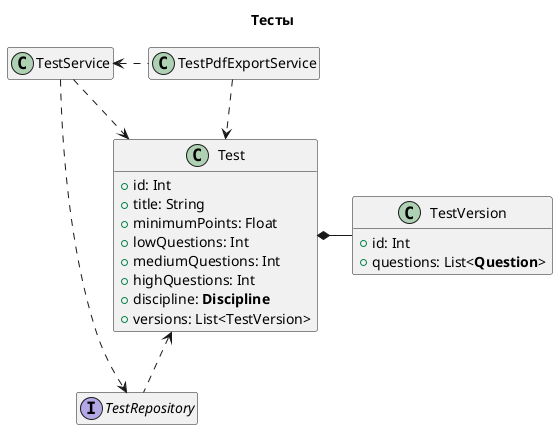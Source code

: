 @startuml

hide empty members
allowmixing

title "Тесты"

class TestService

interface TestRepository

class Test {
    + id: Int
    + title: String
    + minimumPoints: Float
    + lowQuestions: Int
    + mediumQuestions: Int
    + highQuestions: Int
    + discipline: <b>Discipline</b>
    + versions: List<TestVersion>
}

class TestVersion {
    + id: Int
    + questions: List<<b>Question</b>>
}

Test *- TestVersion

TestService ..> Test
TestService ...> TestRepository
'TestService ..> TestVersion


'class TestRepositoryImpl implements TestRepository
'class TestEntity
'class TestVersionEntity
'TestRepositoryImpl ..> TestEntity
''TestRepositoryImpl ..> TestVersionEntity
'TestEntity *- TestVersionEntity

class TestPdfExportService
TestPdfExportService ..> Test
TestService <. TestPdfExportService
'TestVersion <-- TestPdfExportService

Test <.. TestRepository
'TestVersion <.. TestRepository

@enduml